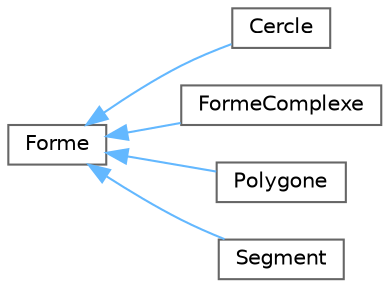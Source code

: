 digraph "Graphe hiérarchique des classes"
{
 // LATEX_PDF_SIZE
  bgcolor="transparent";
  edge [fontname=Helvetica,fontsize=10,labelfontname=Helvetica,labelfontsize=10];
  node [fontname=Helvetica,fontsize=10,shape=box,height=0.2,width=0.4];
  rankdir="LR";
  Node0 [label="Forme",height=0.2,width=0.4,color="grey40", fillcolor="white", style="filled",URL="$class_forme.html",tooltip=" "];
  Node0 -> Node1 [dir="back",color="steelblue1",style="solid"];
  Node1 [label="Cercle",height=0.2,width=0.4,color="grey40", fillcolor="white", style="filled",URL="$class_cercle.html",tooltip=" "];
  Node0 -> Node2 [dir="back",color="steelblue1",style="solid"];
  Node2 [label="FormeComplexe",height=0.2,width=0.4,color="grey40", fillcolor="white", style="filled",URL="$class_forme_complexe.html",tooltip=" "];
  Node0 -> Node3 [dir="back",color="steelblue1",style="solid"];
  Node3 [label="Polygone",height=0.2,width=0.4,color="grey40", fillcolor="white", style="filled",URL="$class_polygone.html",tooltip=" "];
  Node0 -> Node4 [dir="back",color="steelblue1",style="solid"];
  Node4 [label="Segment",height=0.2,width=0.4,color="grey40", fillcolor="white", style="filled",URL="$class_segment.html",tooltip=" "];
}
